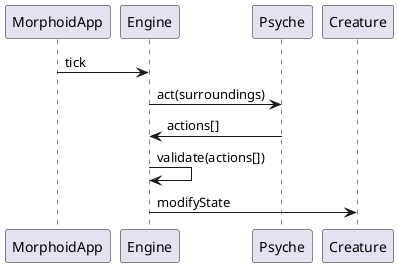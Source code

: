 @startuml
MorphoidApp -> Engine: tick
Engine -> Psyche: act(surroundings)
Psyche -> Engine: actions[]

Engine -> Engine: validate(actions[])
Engine -> Creature: modifyState
@enduml
